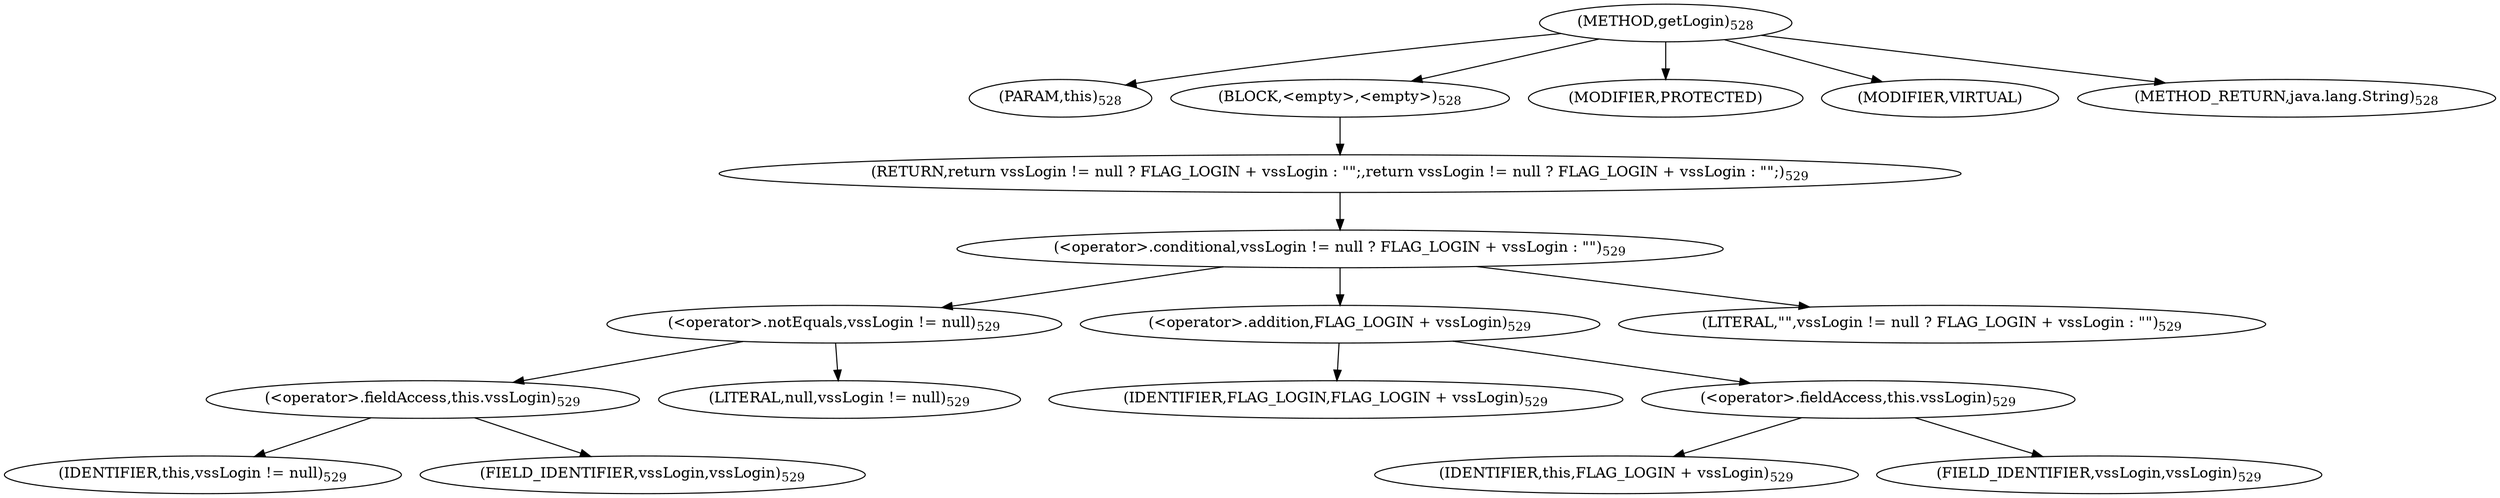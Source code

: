 digraph "getLogin" {  
"957" [label = <(METHOD,getLogin)<SUB>528</SUB>> ]
"958" [label = <(PARAM,this)<SUB>528</SUB>> ]
"959" [label = <(BLOCK,&lt;empty&gt;,&lt;empty&gt;)<SUB>528</SUB>> ]
"960" [label = <(RETURN,return vssLogin != null ? FLAG_LOGIN + vssLogin : &quot;&quot;;,return vssLogin != null ? FLAG_LOGIN + vssLogin : &quot;&quot;;)<SUB>529</SUB>> ]
"961" [label = <(&lt;operator&gt;.conditional,vssLogin != null ? FLAG_LOGIN + vssLogin : &quot;&quot;)<SUB>529</SUB>> ]
"962" [label = <(&lt;operator&gt;.notEquals,vssLogin != null)<SUB>529</SUB>> ]
"963" [label = <(&lt;operator&gt;.fieldAccess,this.vssLogin)<SUB>529</SUB>> ]
"964" [label = <(IDENTIFIER,this,vssLogin != null)<SUB>529</SUB>> ]
"965" [label = <(FIELD_IDENTIFIER,vssLogin,vssLogin)<SUB>529</SUB>> ]
"966" [label = <(LITERAL,null,vssLogin != null)<SUB>529</SUB>> ]
"967" [label = <(&lt;operator&gt;.addition,FLAG_LOGIN + vssLogin)<SUB>529</SUB>> ]
"968" [label = <(IDENTIFIER,FLAG_LOGIN,FLAG_LOGIN + vssLogin)<SUB>529</SUB>> ]
"969" [label = <(&lt;operator&gt;.fieldAccess,this.vssLogin)<SUB>529</SUB>> ]
"970" [label = <(IDENTIFIER,this,FLAG_LOGIN + vssLogin)<SUB>529</SUB>> ]
"971" [label = <(FIELD_IDENTIFIER,vssLogin,vssLogin)<SUB>529</SUB>> ]
"972" [label = <(LITERAL,&quot;&quot;,vssLogin != null ? FLAG_LOGIN + vssLogin : &quot;&quot;)<SUB>529</SUB>> ]
"973" [label = <(MODIFIER,PROTECTED)> ]
"974" [label = <(MODIFIER,VIRTUAL)> ]
"975" [label = <(METHOD_RETURN,java.lang.String)<SUB>528</SUB>> ]
  "957" -> "958" 
  "957" -> "959" 
  "957" -> "973" 
  "957" -> "974" 
  "957" -> "975" 
  "959" -> "960" 
  "960" -> "961" 
  "961" -> "962" 
  "961" -> "967" 
  "961" -> "972" 
  "962" -> "963" 
  "962" -> "966" 
  "963" -> "964" 
  "963" -> "965" 
  "967" -> "968" 
  "967" -> "969" 
  "969" -> "970" 
  "969" -> "971" 
}
